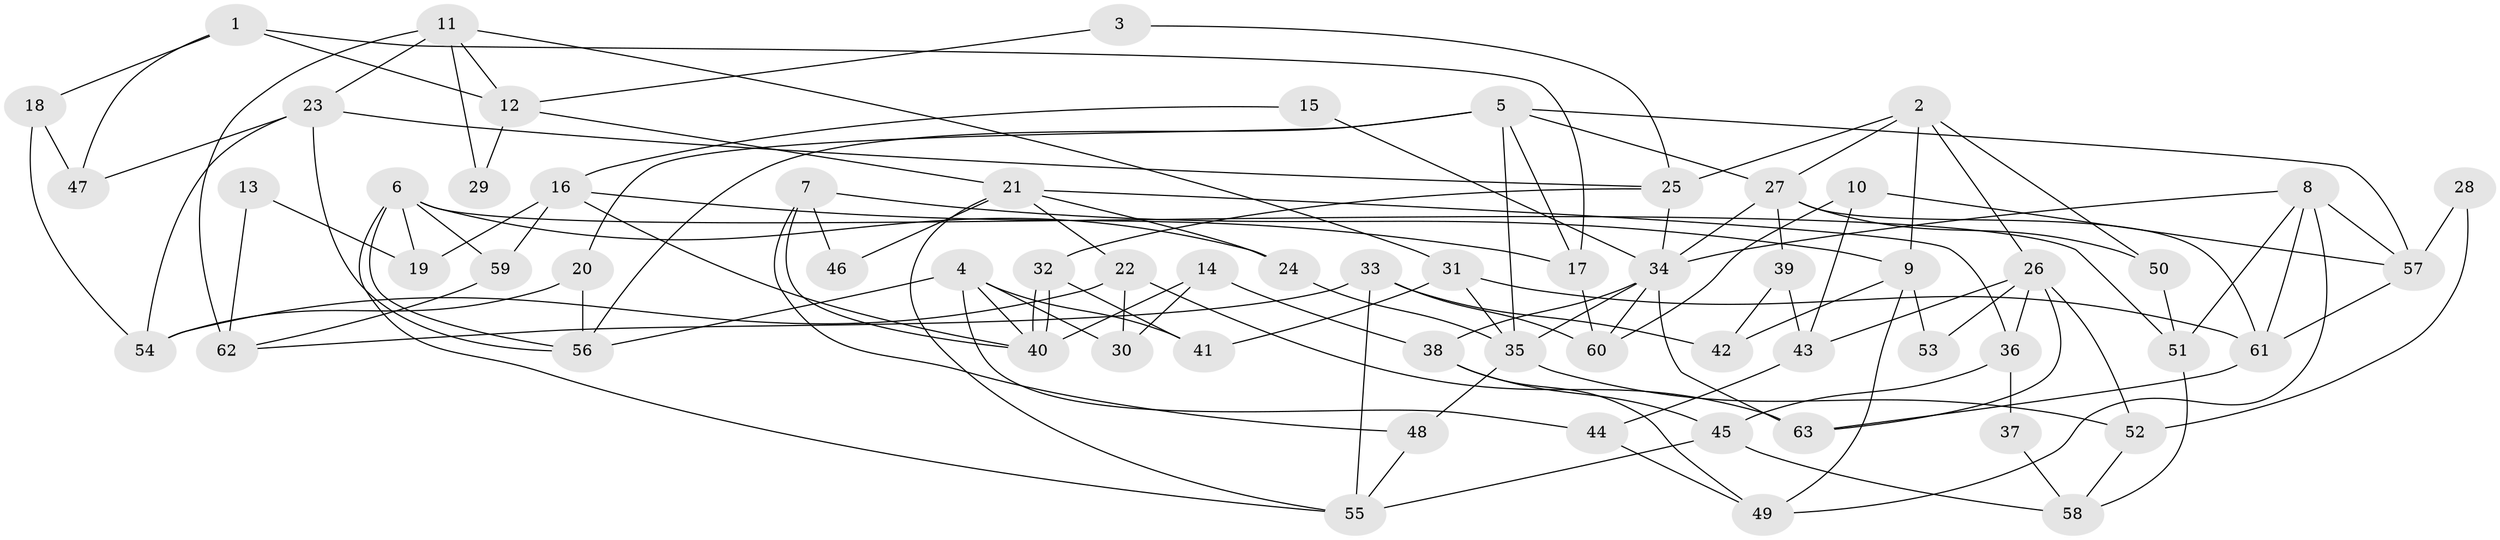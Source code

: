 // coarse degree distribution, {5: 0.15625, 8: 0.0625, 7: 0.03125, 13: 0.0625, 10: 0.03125, 6: 0.09375, 4: 0.28125, 2: 0.15625, 3: 0.125}
// Generated by graph-tools (version 1.1) at 2025/50/03/04/25 22:50:55]
// undirected, 63 vertices, 126 edges
graph export_dot {
  node [color=gray90,style=filled];
  1;
  2;
  3;
  4;
  5;
  6;
  7;
  8;
  9;
  10;
  11;
  12;
  13;
  14;
  15;
  16;
  17;
  18;
  19;
  20;
  21;
  22;
  23;
  24;
  25;
  26;
  27;
  28;
  29;
  30;
  31;
  32;
  33;
  34;
  35;
  36;
  37;
  38;
  39;
  40;
  41;
  42;
  43;
  44;
  45;
  46;
  47;
  48;
  49;
  50;
  51;
  52;
  53;
  54;
  55;
  56;
  57;
  58;
  59;
  60;
  61;
  62;
  63;
  1 -- 18;
  1 -- 17;
  1 -- 12;
  1 -- 47;
  2 -- 25;
  2 -- 50;
  2 -- 9;
  2 -- 26;
  2 -- 27;
  3 -- 25;
  3 -- 12;
  4 -- 30;
  4 -- 56;
  4 -- 40;
  4 -- 41;
  4 -- 44;
  5 -- 57;
  5 -- 27;
  5 -- 17;
  5 -- 20;
  5 -- 35;
  5 -- 56;
  6 -- 55;
  6 -- 56;
  6 -- 19;
  6 -- 24;
  6 -- 51;
  6 -- 59;
  7 -- 9;
  7 -- 40;
  7 -- 46;
  7 -- 48;
  8 -- 61;
  8 -- 49;
  8 -- 34;
  8 -- 51;
  8 -- 57;
  9 -- 42;
  9 -- 49;
  9 -- 53;
  10 -- 57;
  10 -- 60;
  10 -- 43;
  11 -- 23;
  11 -- 31;
  11 -- 12;
  11 -- 29;
  11 -- 62;
  12 -- 21;
  12 -- 29;
  13 -- 19;
  13 -- 62;
  14 -- 40;
  14 -- 38;
  14 -- 30;
  15 -- 34;
  15 -- 16;
  16 -- 59;
  16 -- 40;
  16 -- 17;
  16 -- 19;
  17 -- 60;
  18 -- 54;
  18 -- 47;
  20 -- 54;
  20 -- 56;
  21 -- 24;
  21 -- 22;
  21 -- 36;
  21 -- 46;
  21 -- 55;
  22 -- 63;
  22 -- 30;
  22 -- 54;
  23 -- 25;
  23 -- 56;
  23 -- 47;
  23 -- 54;
  24 -- 35;
  25 -- 34;
  25 -- 32;
  26 -- 36;
  26 -- 43;
  26 -- 52;
  26 -- 53;
  26 -- 63;
  27 -- 34;
  27 -- 39;
  27 -- 50;
  27 -- 61;
  28 -- 52;
  28 -- 57;
  31 -- 61;
  31 -- 35;
  31 -- 41;
  32 -- 41;
  32 -- 40;
  32 -- 40;
  33 -- 55;
  33 -- 60;
  33 -- 42;
  33 -- 62;
  34 -- 35;
  34 -- 38;
  34 -- 60;
  34 -- 63;
  35 -- 52;
  35 -- 48;
  36 -- 45;
  36 -- 37;
  37 -- 58;
  38 -- 49;
  38 -- 45;
  39 -- 43;
  39 -- 42;
  43 -- 44;
  44 -- 49;
  45 -- 55;
  45 -- 58;
  48 -- 55;
  50 -- 51;
  51 -- 58;
  52 -- 58;
  57 -- 61;
  59 -- 62;
  61 -- 63;
}
